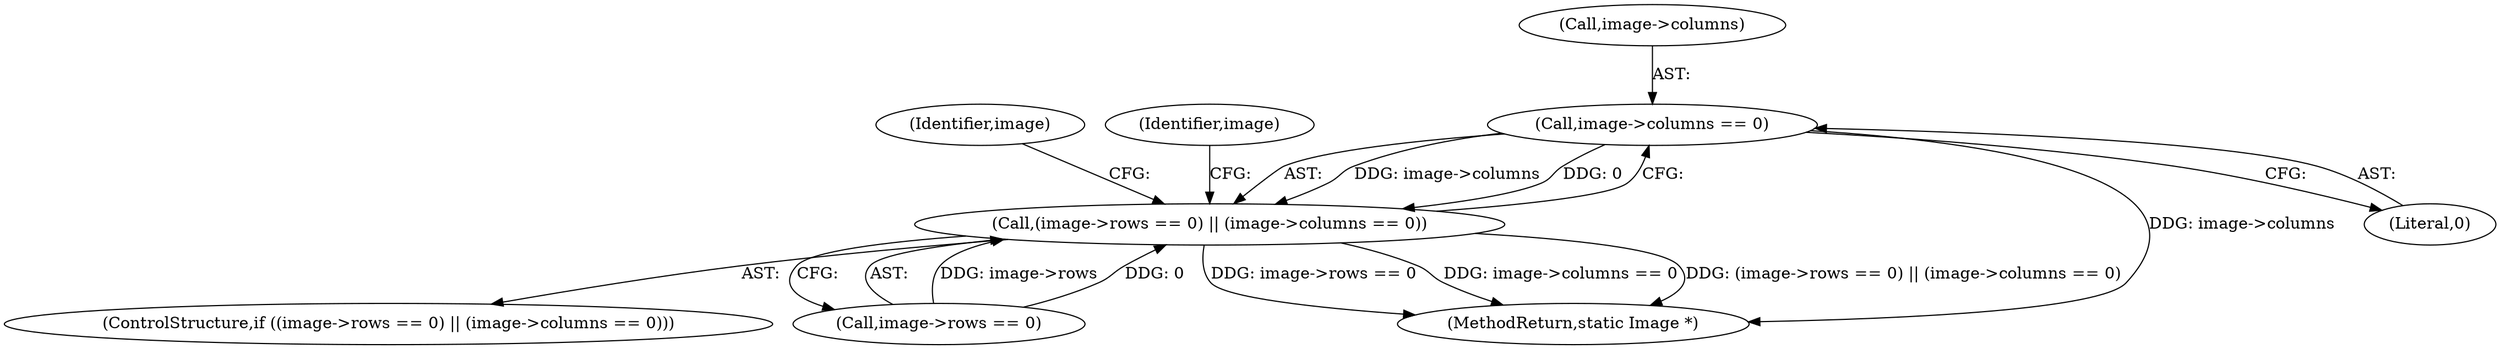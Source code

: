 digraph "0_ImageMagick_d23beebe7b1179fb75db1e85fbca3100e49593d9@pointer" {
"1000306" [label="(Call,image->columns == 0)"];
"1000300" [label="(Call,(image->rows == 0) || (image->columns == 0))"];
"1000299" [label="(ControlStructure,if ((image->rows == 0) || (image->columns == 0)))"];
"1000306" [label="(Call,image->columns == 0)"];
"1000300" [label="(Call,(image->rows == 0) || (image->columns == 0))"];
"1000301" [label="(Call,image->rows == 0)"];
"1000307" [label="(Call,image->columns)"];
"1000313" [label="(Identifier,image)"];
"1000316" [label="(Identifier,image)"];
"1000328" [label="(MethodReturn,static Image *)"];
"1000310" [label="(Literal,0)"];
"1000306" -> "1000300"  [label="AST: "];
"1000306" -> "1000310"  [label="CFG: "];
"1000307" -> "1000306"  [label="AST: "];
"1000310" -> "1000306"  [label="AST: "];
"1000300" -> "1000306"  [label="CFG: "];
"1000306" -> "1000328"  [label="DDG: image->columns"];
"1000306" -> "1000300"  [label="DDG: image->columns"];
"1000306" -> "1000300"  [label="DDG: 0"];
"1000300" -> "1000299"  [label="AST: "];
"1000300" -> "1000301"  [label="CFG: "];
"1000301" -> "1000300"  [label="AST: "];
"1000313" -> "1000300"  [label="CFG: "];
"1000316" -> "1000300"  [label="CFG: "];
"1000300" -> "1000328"  [label="DDG: image->rows == 0"];
"1000300" -> "1000328"  [label="DDG: image->columns == 0"];
"1000300" -> "1000328"  [label="DDG: (image->rows == 0) || (image->columns == 0)"];
"1000301" -> "1000300"  [label="DDG: image->rows"];
"1000301" -> "1000300"  [label="DDG: 0"];
}
